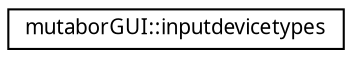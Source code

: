 digraph "Grafische Darstellung der Klassenhierarchie"
{
  edge [fontname="Sans",fontsize="10",labelfontname="Sans",labelfontsize="10"];
  node [fontname="Sans",fontsize="10",shape=record];
  rankdir="LR";
  Node0 [label="mutaborGUI::inputdevicetypes",height=0.2,width=0.4,color="black", fillcolor="white", style="filled",URL="$d7/d2c/structmutaborGUI_1_1inputdevicetypes.html"];
}
